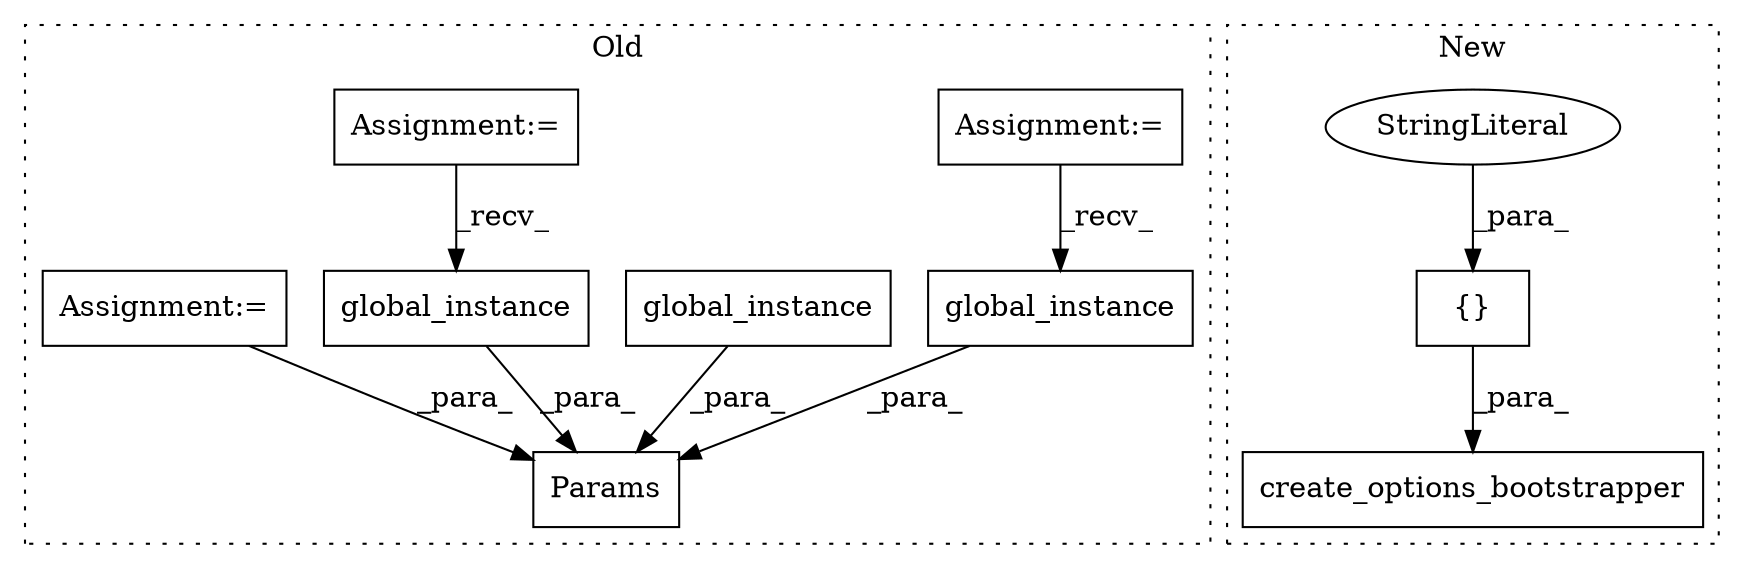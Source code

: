 digraph G {
subgraph cluster0 {
1 [label="global_instance" a="32" s="3208" l="17" shape="box"];
3 [label="Assignment:=" a="7" s="2620" l="16" shape="box"];
6 [label="Params" a="32" s="3155,3330" l="7,1" shape="box"];
7 [label="global_instance" a="32" s="2965" l="17" shape="box"];
8 [label="Assignment:=" a="7" s="2577" l="7" shape="box"];
9 [label="global_instance" a="32" s="2991" l="17" shape="box"];
10 [label="Assignment:=" a="7" s="2594" l="16" shape="box"];
label = "Old";
style="dotted";
}
subgraph cluster1 {
2 [label="{}" a="4" s="2133,2186" l="1,1" shape="box"];
4 [label="StringLiteral" a="45" s="2134" l="52" shape="ellipse"];
5 [label="create_options_bootstrapper" a="32" s="2093,2187" l="28,1" shape="box"];
label = "New";
style="dotted";
}
1 -> 6 [label="_para_"];
2 -> 5 [label="_para_"];
3 -> 1 [label="_recv_"];
4 -> 2 [label="_para_"];
7 -> 6 [label="_para_"];
8 -> 9 [label="_recv_"];
9 -> 6 [label="_para_"];
10 -> 6 [label="_para_"];
}